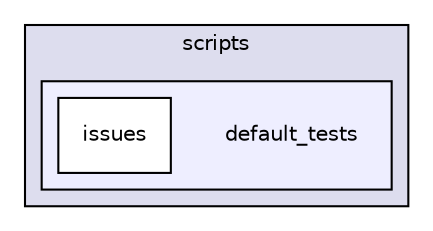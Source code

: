 digraph "/home/travis/rapp_temp/rapp-platform/rapp_testing_tools/scripts/default_tests" {
  compound=true
  node [ fontsize="10", fontname="Helvetica"];
  edge [ labelfontsize="10", labelfontname="Helvetica"];
  subgraph clusterdir_52b7bb8a8946e5fdcec0b455fc05e059 {
    graph [ bgcolor="#ddddee", pencolor="black", label="scripts" fontname="Helvetica", fontsize="10", URL="dir_52b7bb8a8946e5fdcec0b455fc05e059.html"]
  subgraph clusterdir_1c7e1ba30ae3135e13e31e26082b20cf {
    graph [ bgcolor="#eeeeff", pencolor="black", label="" URL="dir_1c7e1ba30ae3135e13e31e26082b20cf.html"];
    dir_1c7e1ba30ae3135e13e31e26082b20cf [shape=plaintext label="default_tests"];
    dir_8a828616d7cb0a21ba2ed459ddfa75e5 [shape=box label="issues" color="black" fillcolor="white" style="filled" URL="dir_8a828616d7cb0a21ba2ed459ddfa75e5.html"];
  }
  }
}

